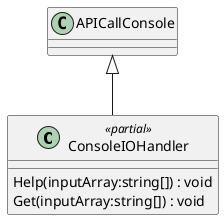 @startuml
class ConsoleIOHandler <<partial>> {
    Help(inputArray:string[]) : void
    Get(inputArray:string[]) : void
}
APICallConsole <|-- ConsoleIOHandler
@enduml
